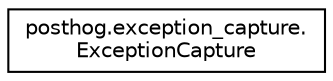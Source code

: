 digraph "Graphical Class Hierarchy"
{
 // LATEX_PDF_SIZE
  edge [fontname="Helvetica",fontsize="10",labelfontname="Helvetica",labelfontsize="10"];
  node [fontname="Helvetica",fontsize="10",shape=record];
  rankdir="LR";
  Node0 [label="posthog.exception_capture.\lExceptionCapture",height=0.2,width=0.4,color="black", fillcolor="white", style="filled",URL="$classposthog_1_1exception__capture_1_1ExceptionCapture.html",tooltip=" "];
}
